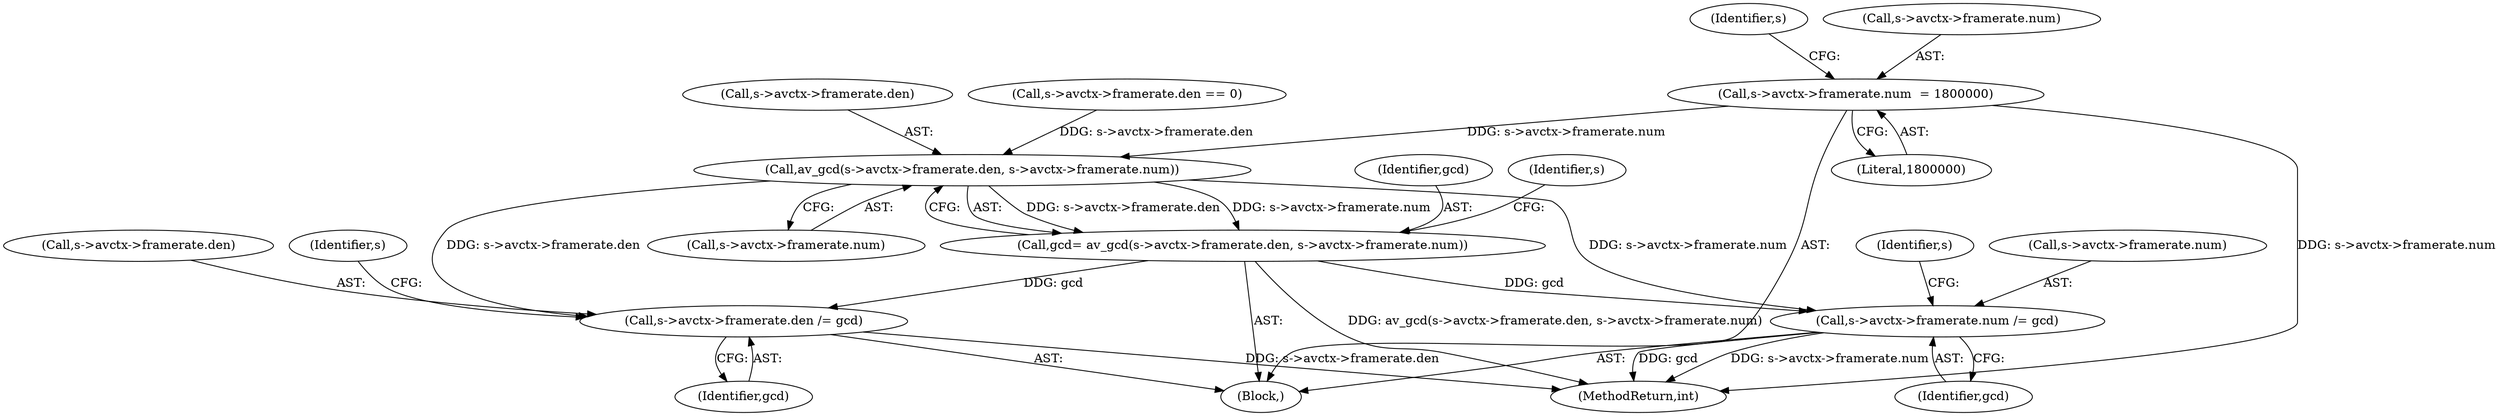 digraph "0_libav_0a49a62f998747cfa564d98d36a459fe70d3299b@pointer" {
"1000866" [label="(Call,s->avctx->framerate.num  = 1800000)"];
"1000924" [label="(Call,av_gcd(s->avctx->framerate.den, s->avctx->framerate.num))"];
"1000922" [label="(Call,gcd= av_gcd(s->avctx->framerate.den, s->avctx->framerate.num))"];
"1000939" [label="(Call,s->avctx->framerate.den /= gcd)"];
"1000948" [label="(Call,s->avctx->framerate.num /= gcd)"];
"1000940" [label="(Call,s->avctx->framerate.den)"];
"1000952" [label="(Identifier,s)"];
"1000905" [label="(Call,s->avctx->framerate.den == 0)"];
"1000925" [label="(Call,s->avctx->framerate.den)"];
"1000932" [label="(Call,s->avctx->framerate.num)"];
"1000948" [label="(Call,s->avctx->framerate.num /= gcd)"];
"1000922" [label="(Call,gcd= av_gcd(s->avctx->framerate.den, s->avctx->framerate.num))"];
"1000962" [label="(Identifier,s)"];
"1000879" [label="(Identifier,s)"];
"1001092" [label="(MethodReturn,int)"];
"1000864" [label="(Block,)"];
"1000874" [label="(Literal,1800000)"];
"1000939" [label="(Call,s->avctx->framerate.den /= gcd)"];
"1000923" [label="(Identifier,gcd)"];
"1000867" [label="(Call,s->avctx->framerate.num)"];
"1000949" [label="(Call,s->avctx->framerate.num)"];
"1000947" [label="(Identifier,gcd)"];
"1000924" [label="(Call,av_gcd(s->avctx->framerate.den, s->avctx->framerate.num))"];
"1000866" [label="(Call,s->avctx->framerate.num  = 1800000)"];
"1000956" [label="(Identifier,gcd)"];
"1000943" [label="(Identifier,s)"];
"1000866" -> "1000864"  [label="AST: "];
"1000866" -> "1000874"  [label="CFG: "];
"1000867" -> "1000866"  [label="AST: "];
"1000874" -> "1000866"  [label="AST: "];
"1000879" -> "1000866"  [label="CFG: "];
"1000866" -> "1001092"  [label="DDG: s->avctx->framerate.num"];
"1000866" -> "1000924"  [label="DDG: s->avctx->framerate.num"];
"1000924" -> "1000922"  [label="AST: "];
"1000924" -> "1000932"  [label="CFG: "];
"1000925" -> "1000924"  [label="AST: "];
"1000932" -> "1000924"  [label="AST: "];
"1000922" -> "1000924"  [label="CFG: "];
"1000924" -> "1000922"  [label="DDG: s->avctx->framerate.den"];
"1000924" -> "1000922"  [label="DDG: s->avctx->framerate.num"];
"1000905" -> "1000924"  [label="DDG: s->avctx->framerate.den"];
"1000924" -> "1000939"  [label="DDG: s->avctx->framerate.den"];
"1000924" -> "1000948"  [label="DDG: s->avctx->framerate.num"];
"1000922" -> "1000864"  [label="AST: "];
"1000923" -> "1000922"  [label="AST: "];
"1000943" -> "1000922"  [label="CFG: "];
"1000922" -> "1001092"  [label="DDG: av_gcd(s->avctx->framerate.den, s->avctx->framerate.num)"];
"1000922" -> "1000939"  [label="DDG: gcd"];
"1000922" -> "1000948"  [label="DDG: gcd"];
"1000939" -> "1000864"  [label="AST: "];
"1000939" -> "1000947"  [label="CFG: "];
"1000940" -> "1000939"  [label="AST: "];
"1000947" -> "1000939"  [label="AST: "];
"1000952" -> "1000939"  [label="CFG: "];
"1000939" -> "1001092"  [label="DDG: s->avctx->framerate.den"];
"1000948" -> "1000864"  [label="AST: "];
"1000948" -> "1000956"  [label="CFG: "];
"1000949" -> "1000948"  [label="AST: "];
"1000956" -> "1000948"  [label="AST: "];
"1000962" -> "1000948"  [label="CFG: "];
"1000948" -> "1001092"  [label="DDG: s->avctx->framerate.num"];
"1000948" -> "1001092"  [label="DDG: gcd"];
}

